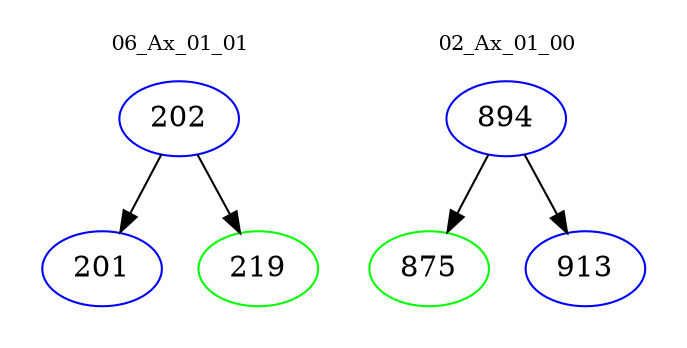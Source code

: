 digraph{
subgraph cluster_0 {
color = white
label = "06_Ax_01_01";
fontsize=10;
T0_202 [label="202", color="blue"]
T0_202 -> T0_201 [color="black"]
T0_201 [label="201", color="blue"]
T0_202 -> T0_219 [color="black"]
T0_219 [label="219", color="green"]
}
subgraph cluster_1 {
color = white
label = "02_Ax_01_00";
fontsize=10;
T1_894 [label="894", color="blue"]
T1_894 -> T1_875 [color="black"]
T1_875 [label="875", color="green"]
T1_894 -> T1_913 [color="black"]
T1_913 [label="913", color="blue"]
}
}
